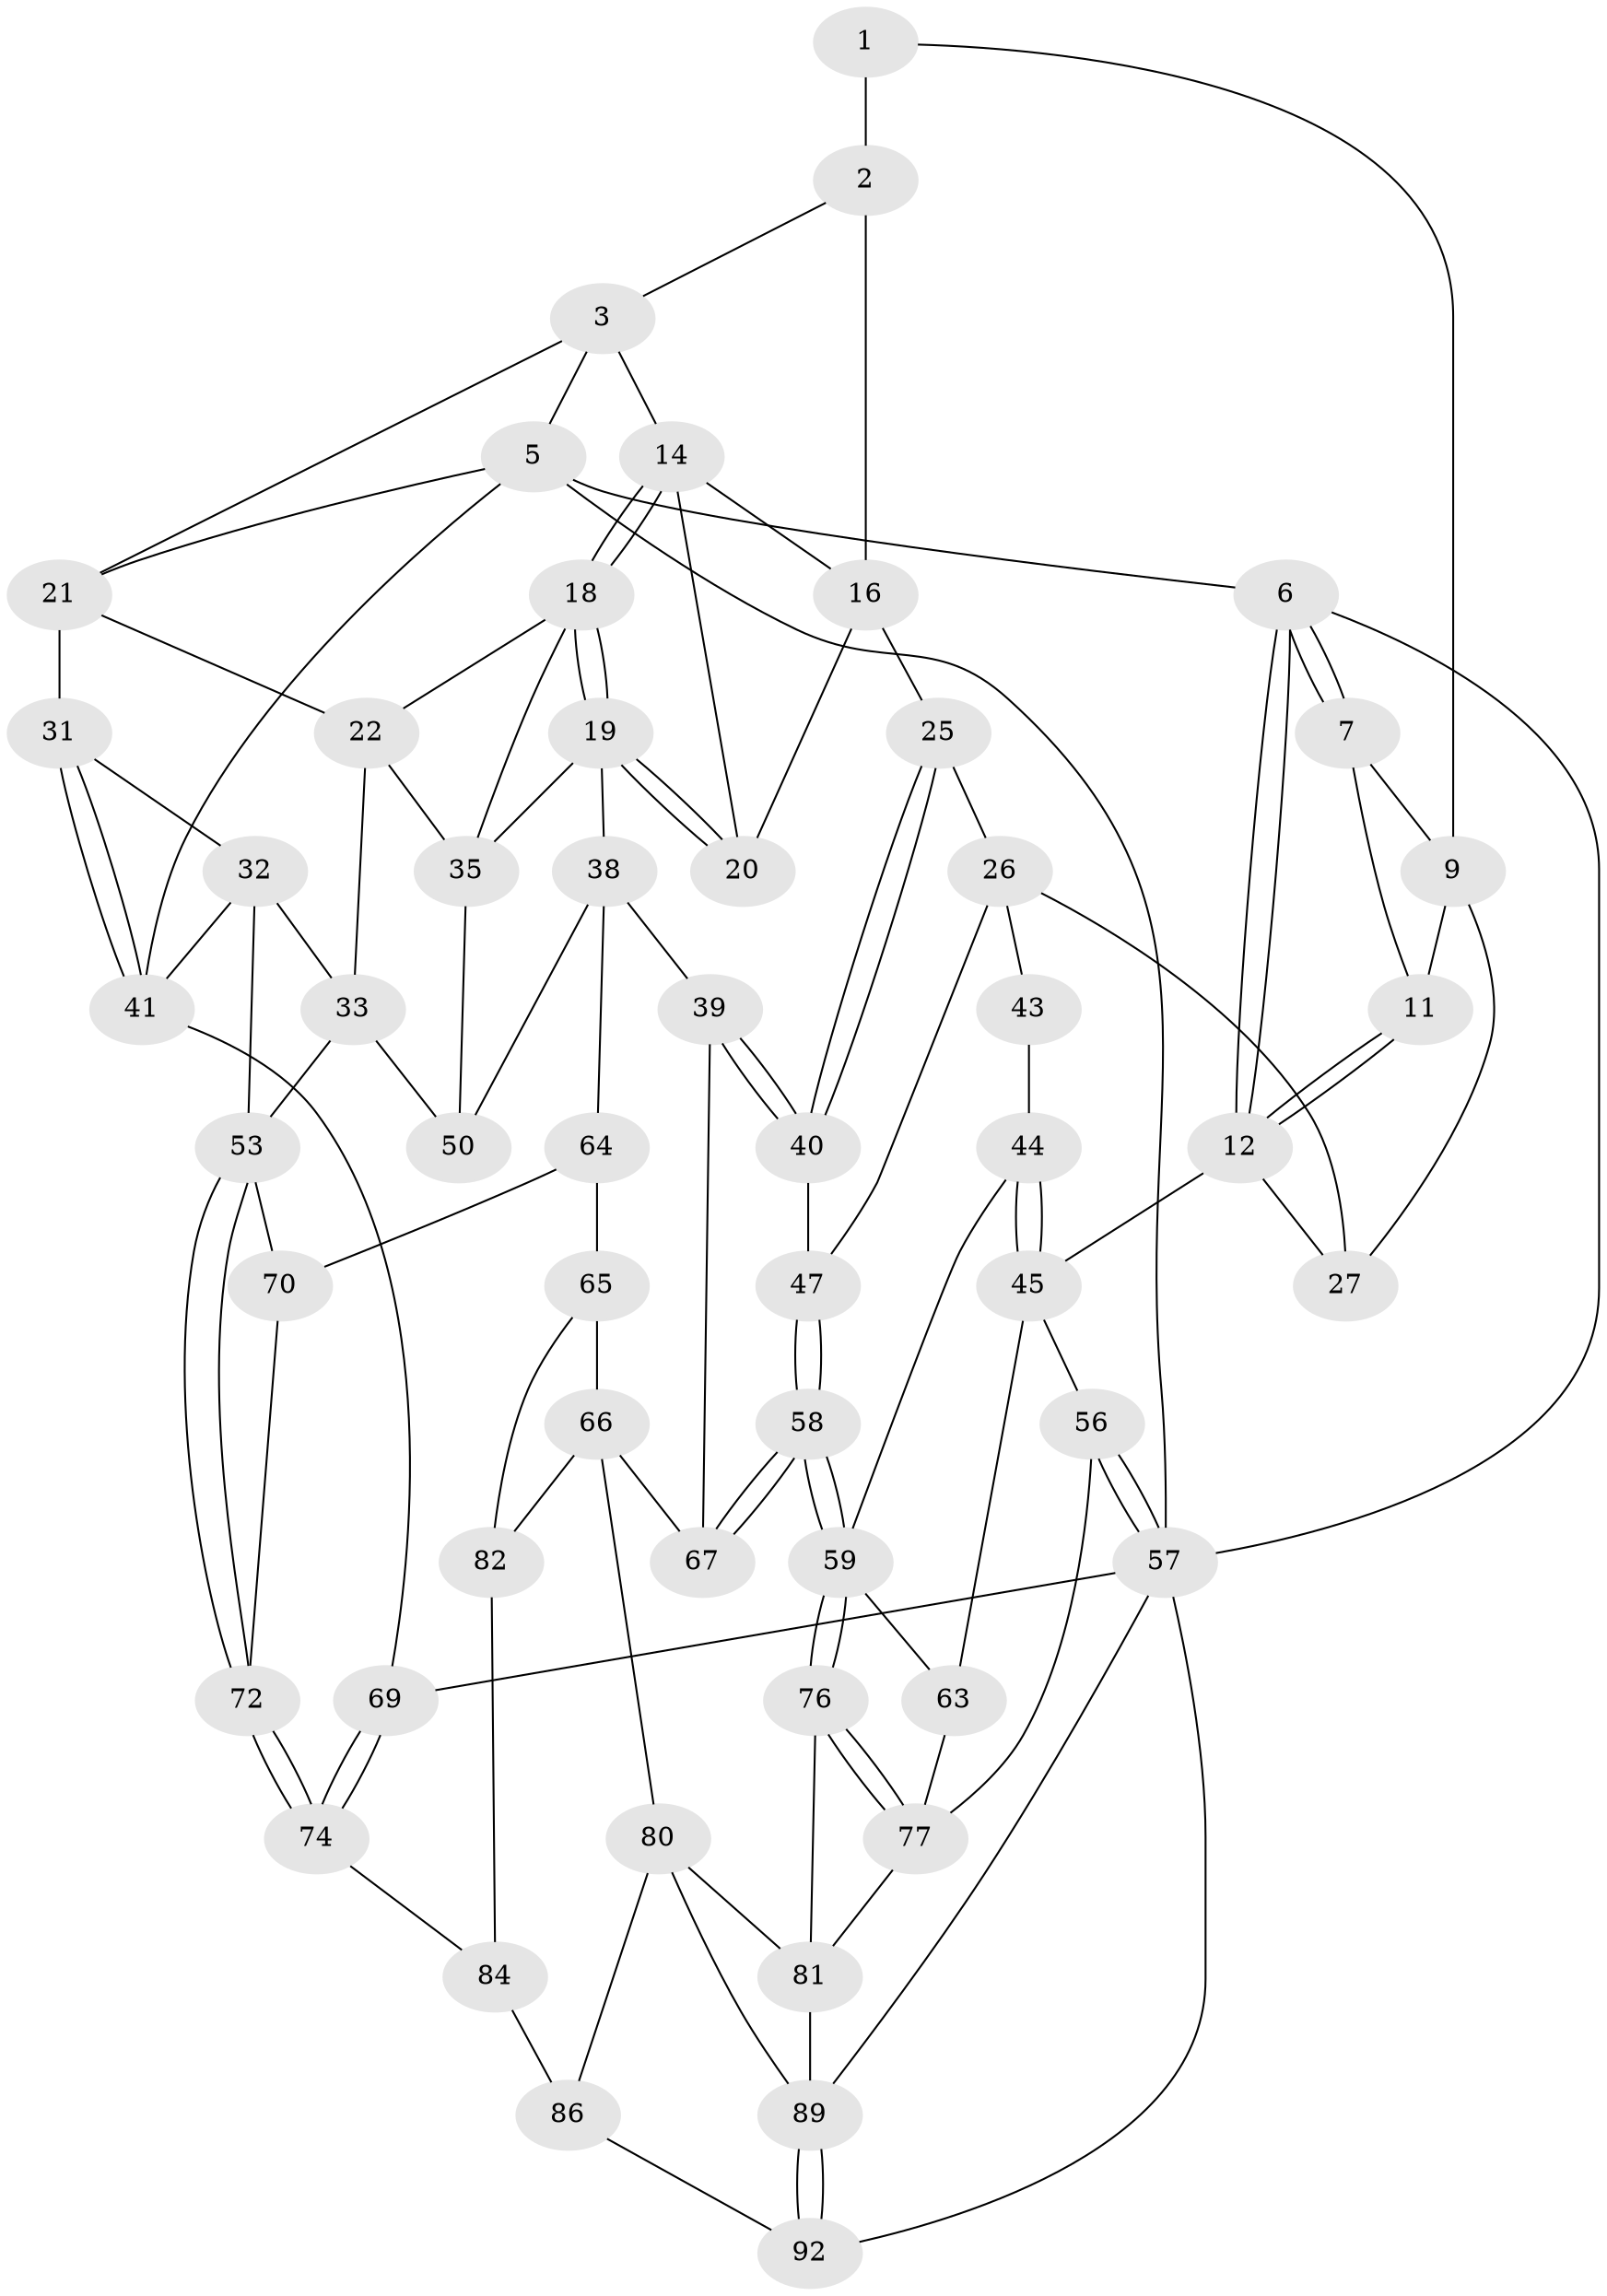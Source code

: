 // Generated by graph-tools (version 1.1) at 2025/52/02/27/25 19:52:35]
// undirected, 55 vertices, 116 edges
graph export_dot {
graph [start="1"]
  node [color=gray90,style=filled];
  1 [pos="+0.2422427949100924+0",super="+8"];
  2 [pos="+0.4959329948067314+0",super="+13"];
  3 [pos="+0.5458794734343753+0",super="+4"];
  5 [pos="+1+0",super="+29"];
  6 [pos="+0+0"];
  7 [pos="+0.18304083259881226+0",super="+10"];
  9 [pos="+0.24513548770709667+0.10405201464210954",super="+17"];
  11 [pos="+0.17097170721384977+0.0970320734799859"];
  12 [pos="+0+0.009880655804806534",super="+28"];
  14 [pos="+0.4522366341737086+0.11493387007377909",super="+15"];
  16 [pos="+0.3192691398875674+0.15268402806305317",super="+24"];
  18 [pos="+0.5104290661619353+0.2168609884637226",super="+23"];
  19 [pos="+0.44822645413151124+0.28668523928903217",super="+36"];
  20 [pos="+0.38941480702612313+0.27444383192180366"];
  21 [pos="+0.7524980325103178+0.0790382440360335",super="+30"];
  22 [pos="+0.7485441517688909+0.08512132141753913",super="+34"];
  25 [pos="+0.2880564333660468+0.3029309217945295"];
  26 [pos="+0.18262180179621146+0.31568884673915143",super="+42"];
  27 [pos="+0.1718454049926365+0.20973411385622273"];
  31 [pos="+0.8790675884873695+0.3370232756592214"];
  32 [pos="+0.8659923014617876+0.36051506550647283",super="+49"];
  33 [pos="+0.8086743723590596+0.38637985966270694",super="+52"];
  35 [pos="+0.6069035356727603+0.3316622435777327",super="+37"];
  38 [pos="+0.4937859235022402+0.4371511804159132",super="+51"];
  39 [pos="+0.46745998615860224+0.4563949851813569",super="+62"];
  40 [pos="+0.3247541945561125+0.39712984418962044",super="+46"];
  41 [pos="+1+0.29319385482014565",super="+48"];
  43 [pos="+0.11699366944641178+0.3607714885971986"];
  44 [pos="+0+0.24763095306878055",super="+61"];
  45 [pos="+0+0.23142030964162835",super="+55"];
  47 [pos="+0.2177102524171847+0.5530901094137247"];
  50 [pos="+0.6657786278274682+0.47945043773673157"];
  53 [pos="+0.9087255510449966+0.5469555505440865",super="+54"];
  56 [pos="+0+1"];
  57 [pos="+0+1",super="+68"];
  58 [pos="+0.21892517908112197+0.569717488862239"];
  59 [pos="+0.2145729187904777+0.5867559637435953",super="+60"];
  63 [pos="+0.0021145081949582585+0.5828220515298139"];
  64 [pos="+0.6309520024653692+0.5401047505115623",super="+71"];
  65 [pos="+0.5578353109055431+0.6065262410677326",super="+75"];
  66 [pos="+0.4523445111546078+0.6082829695140358",super="+79"];
  67 [pos="+0.4397911803644211+0.5123940021937264"];
  69 [pos="+1+1"];
  70 [pos="+0.7452110754381305+0.6444889064454347"];
  72 [pos="+0.9174812906652559+0.6407815085096538",super="+73"];
  74 [pos="+1+0.8249404016008102",super="+83"];
  76 [pos="+0.23213494307651797+0.6653040817703745"];
  77 [pos="+0.14400954486289114+0.7453300173162337",super="+78"];
  80 [pos="+0.3618094709921601+0.7126063565358014",super="+87"];
  81 [pos="+0.308225410013896+0.7056337293674683",super="+88"];
  82 [pos="+0.5794046914774201+0.7277823479202002"];
  84 [pos="+0.7566024642695678+0.7311806308172053",super="+85"];
  86 [pos="+0.5039361390511963+0.8769908444772144",super="+91"];
  89 [pos="+0.48941173044585173+1",super="+90"];
  92 [pos="+0.8667709535796505+1"];
  1 -- 2 [weight=2];
  1 -- 9;
  2 -- 3;
  2 -- 16;
  3 -- 14;
  3 -- 5;
  3 -- 21;
  5 -- 6;
  5 -- 57;
  5 -- 41;
  5 -- 21;
  6 -- 7;
  6 -- 7;
  6 -- 12;
  6 -- 12;
  6 -- 57;
  7 -- 9;
  7 -- 11;
  9 -- 27;
  9 -- 11;
  11 -- 12;
  11 -- 12;
  12 -- 27;
  12 -- 45;
  14 -- 18;
  14 -- 18;
  14 -- 16;
  14 -- 20;
  16 -- 25;
  16 -- 20;
  18 -- 19;
  18 -- 19;
  18 -- 35;
  18 -- 22;
  19 -- 20;
  19 -- 20;
  19 -- 35;
  19 -- 38;
  21 -- 22;
  21 -- 31;
  22 -- 33;
  22 -- 35;
  25 -- 26;
  25 -- 40;
  25 -- 40;
  26 -- 27;
  26 -- 43;
  26 -- 47;
  31 -- 32;
  31 -- 41;
  31 -- 41;
  32 -- 33;
  32 -- 41;
  32 -- 53;
  33 -- 50;
  33 -- 53;
  35 -- 50;
  38 -- 39;
  38 -- 64;
  38 -- 50;
  39 -- 40 [weight=2];
  39 -- 40;
  39 -- 67;
  40 -- 47;
  41 -- 69;
  43 -- 44 [weight=2];
  44 -- 45;
  44 -- 45;
  44 -- 59;
  45 -- 56;
  45 -- 63;
  47 -- 58;
  47 -- 58;
  53 -- 72;
  53 -- 72;
  53 -- 70;
  56 -- 57;
  56 -- 57;
  56 -- 77;
  57 -- 69;
  57 -- 92;
  57 -- 89;
  58 -- 59;
  58 -- 59;
  58 -- 67;
  58 -- 67;
  59 -- 76;
  59 -- 76;
  59 -- 63;
  63 -- 77;
  64 -- 65 [weight=2];
  64 -- 70;
  65 -- 66;
  65 -- 82;
  66 -- 67;
  66 -- 80;
  66 -- 82;
  69 -- 74;
  69 -- 74;
  70 -- 72;
  72 -- 74 [weight=2];
  72 -- 74;
  74 -- 84;
  76 -- 77;
  76 -- 77;
  76 -- 81;
  77 -- 81;
  80 -- 81;
  80 -- 89;
  80 -- 86;
  81 -- 89;
  82 -- 84;
  84 -- 86 [weight=2];
  86 -- 92;
  89 -- 92;
  89 -- 92;
}
